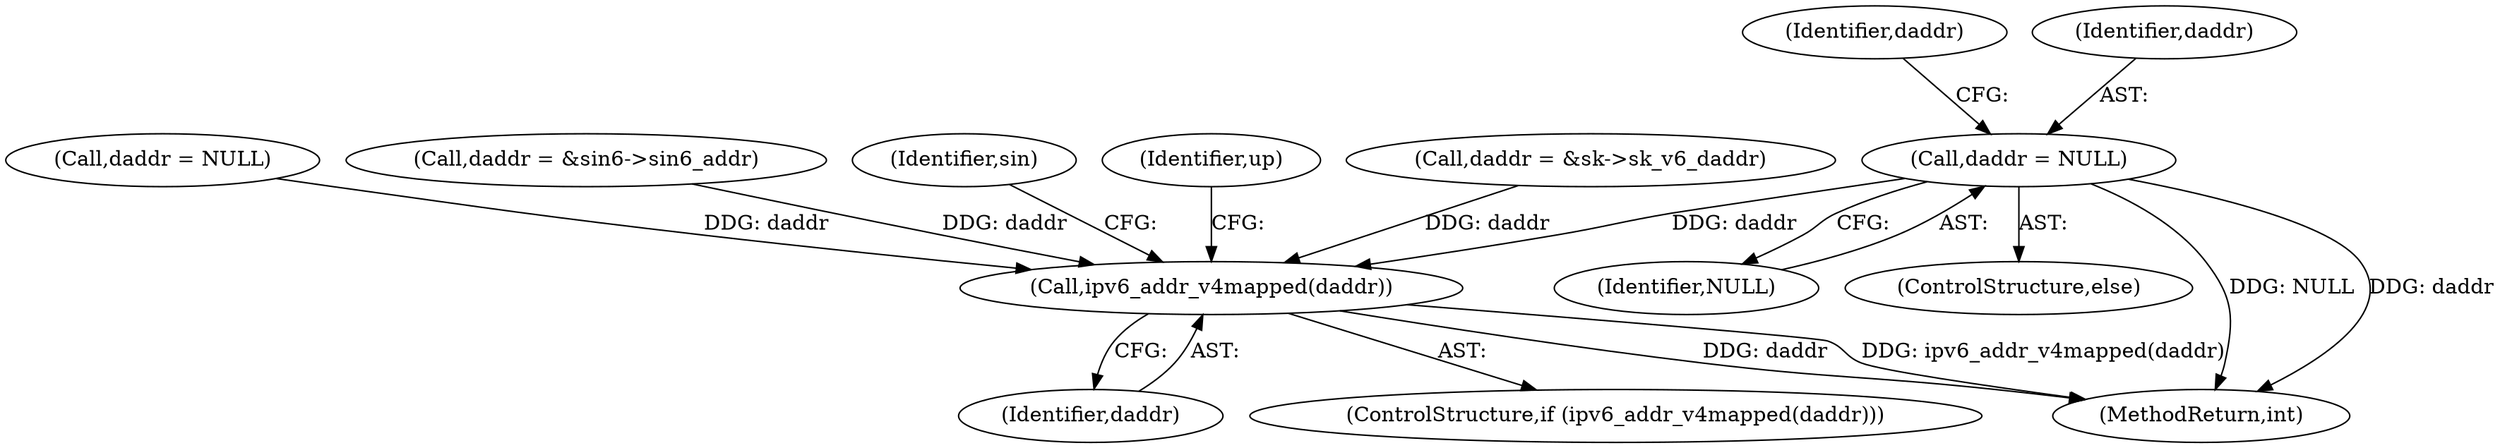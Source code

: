 digraph "0_linux_45f6fad84cc305103b28d73482b344d7f5b76f39_18@pointer" {
"1000265" [label="(Call,daddr = NULL)"];
"1000272" [label="(Call,ipv6_addr_v4mapped(daddr))"];
"1000265" [label="(Call,daddr = NULL)"];
"1000269" [label="(Identifier,daddr)"];
"1000234" [label="(Call,daddr = NULL)"];
"1000210" [label="(Call,daddr = &sin6->sin6_addr)"];
"1000267" [label="(Identifier,NULL)"];
"1000278" [label="(Identifier,sin)"];
"1000273" [label="(Identifier,daddr)"];
"1000264" [label="(ControlStructure,else)"];
"1000271" [label="(ControlStructure,if (ipv6_addr_v4mapped(daddr)))"];
"1001034" [label="(MethodReturn,int)"];
"1000331" [label="(Identifier,up)"];
"1000272" [label="(Call,ipv6_addr_v4mapped(daddr))"];
"1000266" [label="(Identifier,daddr)"];
"1000258" [label="(Call,daddr = &sk->sk_v6_daddr)"];
"1000265" -> "1000264"  [label="AST: "];
"1000265" -> "1000267"  [label="CFG: "];
"1000266" -> "1000265"  [label="AST: "];
"1000267" -> "1000265"  [label="AST: "];
"1000269" -> "1000265"  [label="CFG: "];
"1000265" -> "1001034"  [label="DDG: NULL"];
"1000265" -> "1001034"  [label="DDG: daddr"];
"1000265" -> "1000272"  [label="DDG: daddr"];
"1000272" -> "1000271"  [label="AST: "];
"1000272" -> "1000273"  [label="CFG: "];
"1000273" -> "1000272"  [label="AST: "];
"1000278" -> "1000272"  [label="CFG: "];
"1000331" -> "1000272"  [label="CFG: "];
"1000272" -> "1001034"  [label="DDG: daddr"];
"1000272" -> "1001034"  [label="DDG: ipv6_addr_v4mapped(daddr)"];
"1000258" -> "1000272"  [label="DDG: daddr"];
"1000234" -> "1000272"  [label="DDG: daddr"];
"1000210" -> "1000272"  [label="DDG: daddr"];
}
